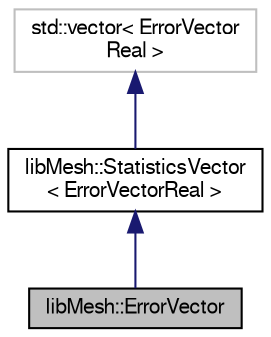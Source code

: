 digraph "libMesh::ErrorVector"
{
  edge [fontname="FreeSans",fontsize="10",labelfontname="FreeSans",labelfontsize="10"];
  node [fontname="FreeSans",fontsize="10",shape=record];
  Node1 [label="libMesh::ErrorVector",height=0.2,width=0.4,color="black", fillcolor="grey75", style="filled", fontcolor="black"];
  Node2 -> Node1 [dir="back",color="midnightblue",fontsize="10",style="solid",fontname="FreeSans"];
  Node2 [label="libMesh::StatisticsVector\l\< ErrorVectorReal \>",height=0.2,width=0.4,color="black", fillcolor="white", style="filled",URL="$classlibMesh_1_1StatisticsVector.html"];
  Node3 -> Node2 [dir="back",color="midnightblue",fontsize="10",style="solid",fontname="FreeSans"];
  Node3 [label="std::vector\< ErrorVector\lReal \>",height=0.2,width=0.4,color="grey75", fillcolor="white", style="filled"];
}
